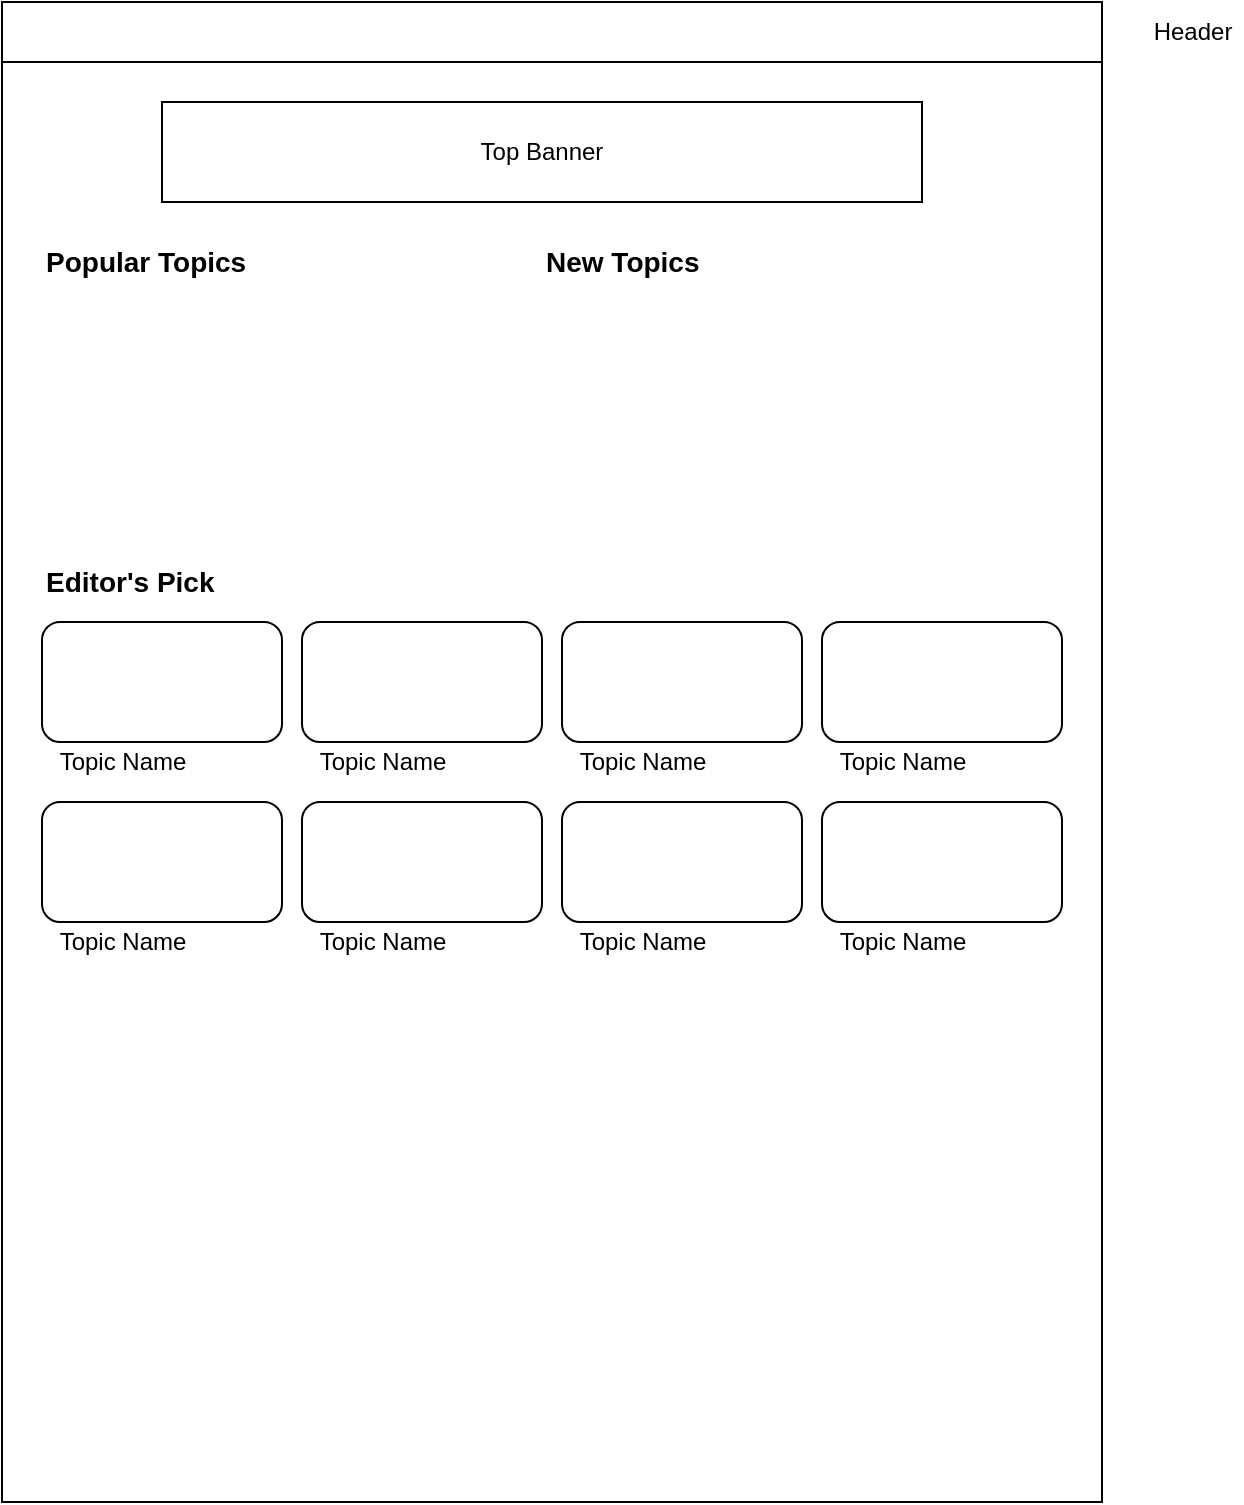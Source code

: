 <mxfile version="17.5.0" type="github">
  <diagram name="Page-1" id="2cc2dc42-3aac-f2a9-1cec-7a8b7cbee084">
    <mxGraphModel dx="1354" dy="726" grid="1" gridSize="10" guides="1" tooltips="1" connect="1" arrows="1" fold="1" page="1" pageScale="1" pageWidth="1100" pageHeight="850" background="#ffffff" math="0" shadow="0">
      <root>
        <mxCell id="0" />
        <mxCell id="1" parent="0" />
        <mxCell id="SqI3tJ1d9YcYI45e7a6i-1" value="" style="rounded=0;whiteSpace=wrap;html=1;" vertex="1" parent="1">
          <mxGeometry x="110" y="40" width="550" height="720" as="geometry" />
        </mxCell>
        <mxCell id="SqI3tJ1d9YcYI45e7a6i-2" value="" style="rounded=0;whiteSpace=wrap;html=1;" vertex="1" parent="1">
          <mxGeometry x="110" y="10" width="550" height="30" as="geometry" />
        </mxCell>
        <mxCell id="SqI3tJ1d9YcYI45e7a6i-3" value="Header" style="text;html=1;align=center;verticalAlign=middle;resizable=0;points=[];autosize=1;strokeColor=none;fillColor=none;" vertex="1" parent="1">
          <mxGeometry x="680" y="15" width="50" height="20" as="geometry" />
        </mxCell>
        <mxCell id="SqI3tJ1d9YcYI45e7a6i-4" value="Editor&#39;s Pick" style="text;html=1;align=left;verticalAlign=middle;resizable=0;points=[];autosize=1;strokeColor=none;fillColor=none;fontSize=14;fontStyle=1" vertex="1" parent="1">
          <mxGeometry x="130" y="290" width="100" height="20" as="geometry" />
        </mxCell>
        <mxCell id="SqI3tJ1d9YcYI45e7a6i-5" value="" style="rounded=1;whiteSpace=wrap;html=1;" vertex="1" parent="1">
          <mxGeometry x="130" y="320" width="120" height="60" as="geometry" />
        </mxCell>
        <mxCell id="SqI3tJ1d9YcYI45e7a6i-6" value="" style="rounded=1;whiteSpace=wrap;html=1;" vertex="1" parent="1">
          <mxGeometry x="260" y="320" width="120" height="60" as="geometry" />
        </mxCell>
        <mxCell id="SqI3tJ1d9YcYI45e7a6i-7" value="" style="rounded=1;whiteSpace=wrap;html=1;" vertex="1" parent="1">
          <mxGeometry x="390" y="320" width="120" height="60" as="geometry" />
        </mxCell>
        <mxCell id="SqI3tJ1d9YcYI45e7a6i-8" value="" style="rounded=1;whiteSpace=wrap;html=1;" vertex="1" parent="1">
          <mxGeometry x="520" y="320" width="120" height="60" as="geometry" />
        </mxCell>
        <mxCell id="SqI3tJ1d9YcYI45e7a6i-9" value="Top Banner" style="rounded=0;whiteSpace=wrap;html=1;" vertex="1" parent="1">
          <mxGeometry x="190" y="60" width="380" height="50" as="geometry" />
        </mxCell>
        <mxCell id="SqI3tJ1d9YcYI45e7a6i-10" value="Topic Name" style="text;html=1;align=center;verticalAlign=middle;resizable=0;points=[];autosize=1;strokeColor=none;fillColor=none;" vertex="1" parent="1">
          <mxGeometry x="130" y="380" width="80" height="20" as="geometry" />
        </mxCell>
        <mxCell id="SqI3tJ1d9YcYI45e7a6i-11" value="Topic Name" style="text;html=1;align=center;verticalAlign=middle;resizable=0;points=[];autosize=1;strokeColor=none;fillColor=none;" vertex="1" parent="1">
          <mxGeometry x="260" y="380" width="80" height="20" as="geometry" />
        </mxCell>
        <mxCell id="SqI3tJ1d9YcYI45e7a6i-12" value="Topic Name" style="text;html=1;align=center;verticalAlign=middle;resizable=0;points=[];autosize=1;strokeColor=none;fillColor=none;" vertex="1" parent="1">
          <mxGeometry x="390" y="380" width="80" height="20" as="geometry" />
        </mxCell>
        <mxCell id="SqI3tJ1d9YcYI45e7a6i-13" value="Topic Name" style="text;html=1;align=center;verticalAlign=middle;resizable=0;points=[];autosize=1;strokeColor=none;fillColor=none;" vertex="1" parent="1">
          <mxGeometry x="520" y="380" width="80" height="20" as="geometry" />
        </mxCell>
        <mxCell id="SqI3tJ1d9YcYI45e7a6i-14" value="" style="rounded=1;whiteSpace=wrap;html=1;" vertex="1" parent="1">
          <mxGeometry x="130" y="410" width="120" height="60" as="geometry" />
        </mxCell>
        <mxCell id="SqI3tJ1d9YcYI45e7a6i-15" value="" style="rounded=1;whiteSpace=wrap;html=1;" vertex="1" parent="1">
          <mxGeometry x="260" y="410" width="120" height="60" as="geometry" />
        </mxCell>
        <mxCell id="SqI3tJ1d9YcYI45e7a6i-16" value="" style="rounded=1;whiteSpace=wrap;html=1;" vertex="1" parent="1">
          <mxGeometry x="390" y="410" width="120" height="60" as="geometry" />
        </mxCell>
        <mxCell id="SqI3tJ1d9YcYI45e7a6i-17" value="" style="rounded=1;whiteSpace=wrap;html=1;" vertex="1" parent="1">
          <mxGeometry x="520" y="410" width="120" height="60" as="geometry" />
        </mxCell>
        <mxCell id="SqI3tJ1d9YcYI45e7a6i-18" value="Topic Name" style="text;html=1;align=center;verticalAlign=middle;resizable=0;points=[];autosize=1;strokeColor=none;fillColor=none;" vertex="1" parent="1">
          <mxGeometry x="130" y="470" width="80" height="20" as="geometry" />
        </mxCell>
        <mxCell id="SqI3tJ1d9YcYI45e7a6i-19" value="Topic Name" style="text;html=1;align=center;verticalAlign=middle;resizable=0;points=[];autosize=1;strokeColor=none;fillColor=none;" vertex="1" parent="1">
          <mxGeometry x="260" y="470" width="80" height="20" as="geometry" />
        </mxCell>
        <mxCell id="SqI3tJ1d9YcYI45e7a6i-20" value="Topic Name" style="text;html=1;align=center;verticalAlign=middle;resizable=0;points=[];autosize=1;strokeColor=none;fillColor=none;" vertex="1" parent="1">
          <mxGeometry x="390" y="470" width="80" height="20" as="geometry" />
        </mxCell>
        <mxCell id="SqI3tJ1d9YcYI45e7a6i-21" value="Topic Name" style="text;html=1;align=center;verticalAlign=middle;resizable=0;points=[];autosize=1;strokeColor=none;fillColor=none;" vertex="1" parent="1">
          <mxGeometry x="520" y="470" width="80" height="20" as="geometry" />
        </mxCell>
        <mxCell id="SqI3tJ1d9YcYI45e7a6i-22" value="Popular Topics" style="text;html=1;align=left;verticalAlign=middle;resizable=0;points=[];autosize=1;strokeColor=none;fillColor=none;fontSize=14;fontStyle=1" vertex="1" parent="1">
          <mxGeometry x="130" y="130" width="120" height="20" as="geometry" />
        </mxCell>
        <mxCell id="SqI3tJ1d9YcYI45e7a6i-23" value="New Topics" style="text;html=1;align=left;verticalAlign=middle;resizable=0;points=[];autosize=1;strokeColor=none;fillColor=none;fontSize=14;fontStyle=1" vertex="1" parent="1">
          <mxGeometry x="380" y="130" width="90" height="20" as="geometry" />
        </mxCell>
      </root>
    </mxGraphModel>
  </diagram>
</mxfile>
